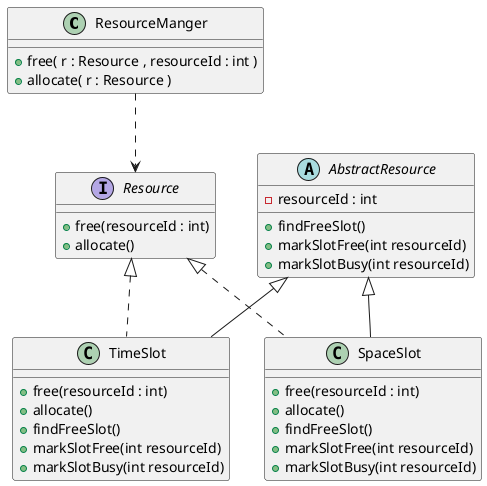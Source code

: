 @startuml

class ResourceManger{
    +free( r : Resource , resourceId : int )
    +allocate( r : Resource )
}

interface Resource {
    +free(resourceId : int)
    +allocate()
}



abstract class AbstractResource{
    -resourceId : int
    +findFreeSlot()
    +markSlotFree(int resourceId)
    +markSlotBusy(int resourceId)
}
class TimeSlot{
    +free(resourceId : int)
    +allocate()
    +findFreeSlot()
    +markSlotFree(int resourceId)
    +markSlotBusy(int resourceId)
}
class SpaceSlot{
    +free(resourceId : int)
    +allocate()
    +findFreeSlot()
    +markSlotFree(int resourceId)
    +markSlotBusy(int resourceId)
}

ResourceManger ..> Resource

Resource <|.. TimeSlot
Resource <|.. SpaceSlot

AbstractResource <|-- TimeSlot
AbstractResource <|-- SpaceSlot


@enduml